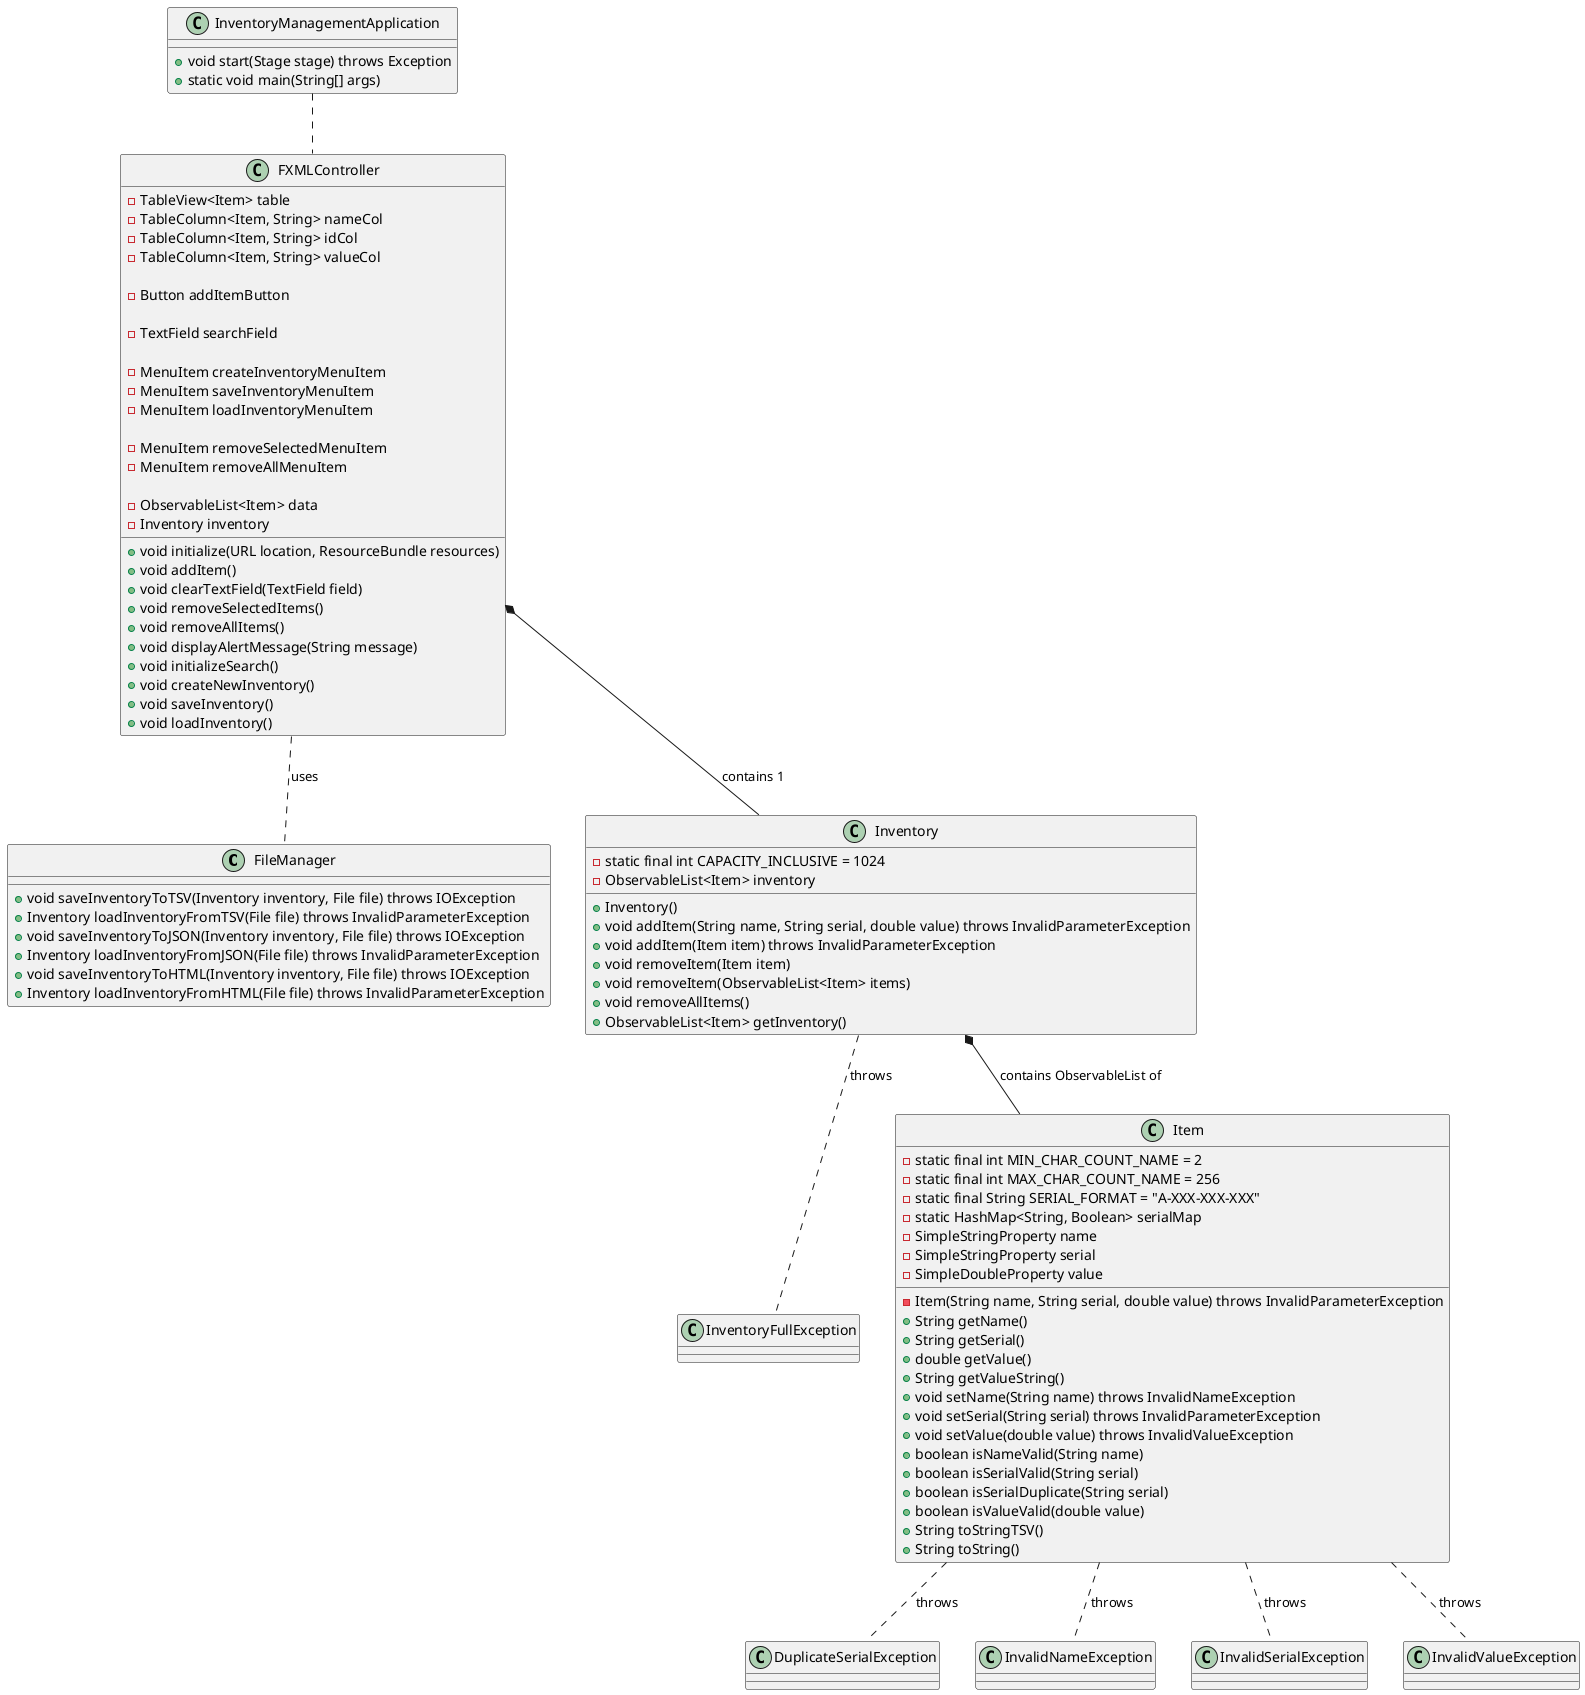 @startuml
'https://plantuml.com/class-diagram

class FileManager {
    +void saveInventoryToTSV(Inventory inventory, File file) throws IOException
    +Inventory loadInventoryFromTSV(File file) throws InvalidParameterException
    +void saveInventoryToJSON(Inventory inventory, File file) throws IOException
    +Inventory loadInventoryFromJSON(File file) throws InvalidParameterException
    +void saveInventoryToHTML(Inventory inventory, File file) throws IOException
    +Inventory loadInventoryFromHTML(File file) throws InvalidParameterException
}

class FXMLController {
    -TableView<Item> table
    -TableColumn<Item, String> nameCol
    -TableColumn<Item, String> idCol
    -TableColumn<Item, String> valueCol

    -Button addItemButton

    -TextField searchField

    -MenuItem createInventoryMenuItem
    -MenuItem saveInventoryMenuItem
    -MenuItem loadInventoryMenuItem

    -MenuItem removeSelectedMenuItem
    -MenuItem removeAllMenuItem

    -ObservableList<Item> data
    -Inventory inventory

    +void initialize(URL location, ResourceBundle resources)
    +void addItem()
    +void clearTextField(TextField field)
    +void removeSelectedItems()
    +void removeAllItems()
    +void displayAlertMessage(String message)
    +void initializeSearch()
    +void createNewInventory()
    +void saveInventory()
    +void loadInventory()
}

class InventoryManagementApplication {
    +void start(Stage stage) throws Exception
    +static void main(String[] args)
}

class DuplicateSerialException {

}

class InvalidNameException {

}

class InvalidSerialException {

}

class InvalidValueException {

}

class InventoryFullException {

}

class Inventory {
    -static final int CAPACITY_INCLUSIVE = 1024
    -ObservableList<Item> inventory
    +Inventory()
    +void addItem(String name, String serial, double value) throws InvalidParameterException
    +void addItem(Item item) throws InvalidParameterException
    +void removeItem(Item item)
    +void removeItem(ObservableList<Item> items)
    +void removeAllItems()
    +ObservableList<Item> getInventory()
}

class Item {
    -static final int MIN_CHAR_COUNT_NAME = 2
    -static final int MAX_CHAR_COUNT_NAME = 256
    -static final String SERIAL_FORMAT = "A-XXX-XXX-XXX"
    -static HashMap<String, Boolean> serialMap
    -SimpleStringProperty name
    -SimpleStringProperty serial
    -SimpleDoubleProperty value
    -Item(String name, String serial, double value) throws InvalidParameterException
    +String getName()
    +String getSerial()
    +double getValue()
    +String getValueString()
    +void setName(String name) throws InvalidNameException
    +void setSerial(String serial) throws InvalidParameterException
    +void setValue(double value) throws InvalidValueException
    +boolean isNameValid(String name)
    +boolean isSerialValid(String serial)
    +boolean isSerialDuplicate(String serial)
    +boolean isValueValid(double value)
    +String toStringTSV()
    +String toString()
}

FXMLController *-- Inventory: contains 1
FXMLController .. FileManager: uses
InventoryManagementApplication .. FXMLController
Inventory *-- Item: contains ObservableList of


Item .. DuplicateSerialException: throws
Item .. InvalidNameException: throws
Item .. InvalidSerialException: throws
Item .. InvalidValueException: throws
Inventory .. InventoryFullException: throws


@enduml